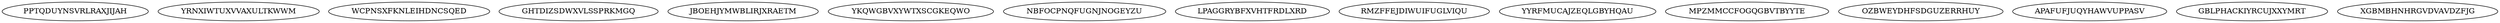 digraph N15M0 {
	PPTQDUYNSVRLRAXJIJAH	[Weight=14];
	YRNXIWTUXVVAXULTKWWM	[Weight=15];
	WCPNSXFKNLEIHDNCSQED	[Weight=16];
	GHTDIZSDWXVLSSPRKMGQ	[Weight=11];
	JBOEHJYMWBLIRJXRAETM	[Weight=18];
	YKQWGBVXYWTXSCGKEQWO	[Weight=19];
	NBFOCPNQFUGNJNOGEYZU	[Weight=11];
	LPAGGRYBFXVHTFRDLXRD	[Weight=18];
	RMZFFEJDIWUIFUGLVIQU	[Weight=20];
	YYRFMUCAJZEQLGBYHQAU	[Weight=12];
	MPZMMCCFOGQGBVTBYYTE	[Weight=13];
	OZBWEYDHFSDGUZERRHUY	[Weight=19];
	APAFUFJUQYHAWVUPPASV	[Weight=20];
	GBLPHACKIYRCUJXXYMRT	[Weight=18];
	XGBMBHNHRGVDVAVDZFJG	[Weight=14];
}
